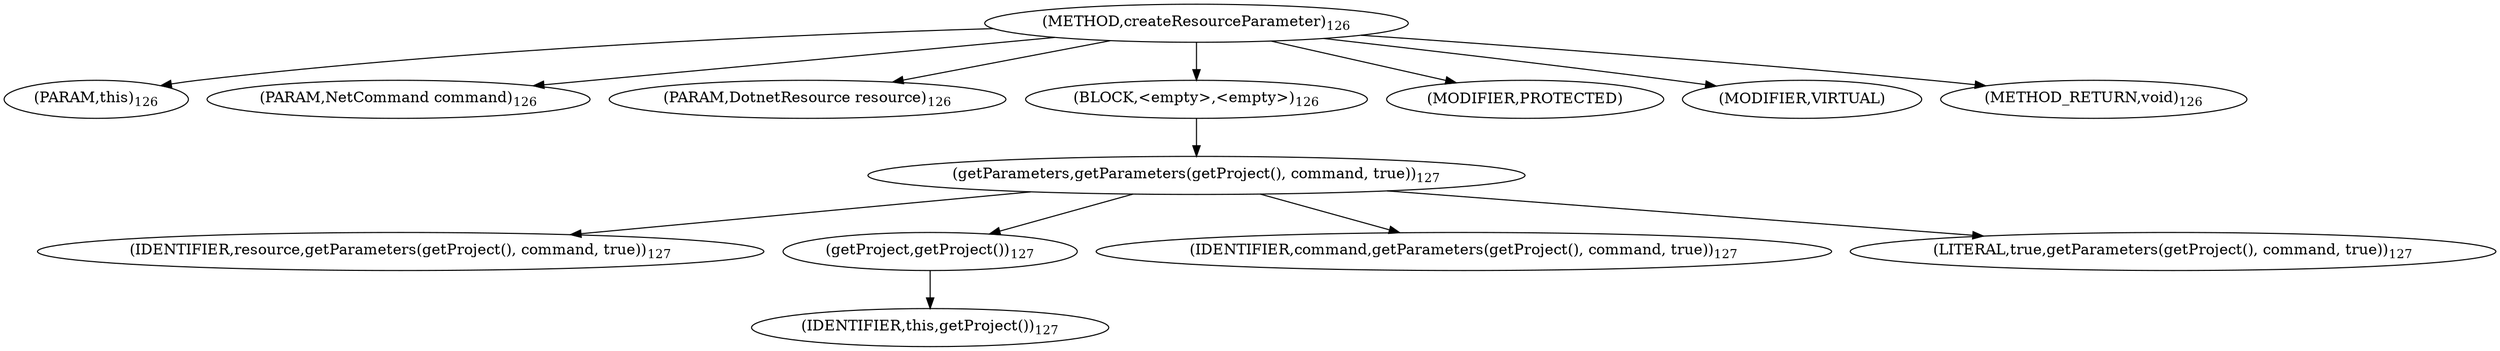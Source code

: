 digraph "createResourceParameter" {  
"114" [label = <(METHOD,createResourceParameter)<SUB>126</SUB>> ]
"12" [label = <(PARAM,this)<SUB>126</SUB>> ]
"115" [label = <(PARAM,NetCommand command)<SUB>126</SUB>> ]
"116" [label = <(PARAM,DotnetResource resource)<SUB>126</SUB>> ]
"117" [label = <(BLOCK,&lt;empty&gt;,&lt;empty&gt;)<SUB>126</SUB>> ]
"118" [label = <(getParameters,getParameters(getProject(), command, true))<SUB>127</SUB>> ]
"119" [label = <(IDENTIFIER,resource,getParameters(getProject(), command, true))<SUB>127</SUB>> ]
"120" [label = <(getProject,getProject())<SUB>127</SUB>> ]
"11" [label = <(IDENTIFIER,this,getProject())<SUB>127</SUB>> ]
"121" [label = <(IDENTIFIER,command,getParameters(getProject(), command, true))<SUB>127</SUB>> ]
"122" [label = <(LITERAL,true,getParameters(getProject(), command, true))<SUB>127</SUB>> ]
"123" [label = <(MODIFIER,PROTECTED)> ]
"124" [label = <(MODIFIER,VIRTUAL)> ]
"125" [label = <(METHOD_RETURN,void)<SUB>126</SUB>> ]
  "114" -> "12" 
  "114" -> "115" 
  "114" -> "116" 
  "114" -> "117" 
  "114" -> "123" 
  "114" -> "124" 
  "114" -> "125" 
  "117" -> "118" 
  "118" -> "119" 
  "118" -> "120" 
  "118" -> "121" 
  "118" -> "122" 
  "120" -> "11" 
}
